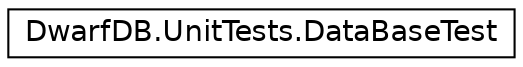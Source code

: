 digraph "Graphical Class Hierarchy"
{
  edge [fontname="Helvetica",fontsize="14",labelfontname="Helvetica",labelfontsize="14"];
  node [fontname="Helvetica",fontsize="14",shape=record];
  rankdir="LR";
  Node1 [label="DwarfDB.UnitTests.DataBaseTest",height=0.2,width=0.4,color="black", fillcolor="white", style="filled",URL="$dc/db3/class_dwarf_d_b_1_1_unit_tests_1_1_data_base_test.html"];
}
